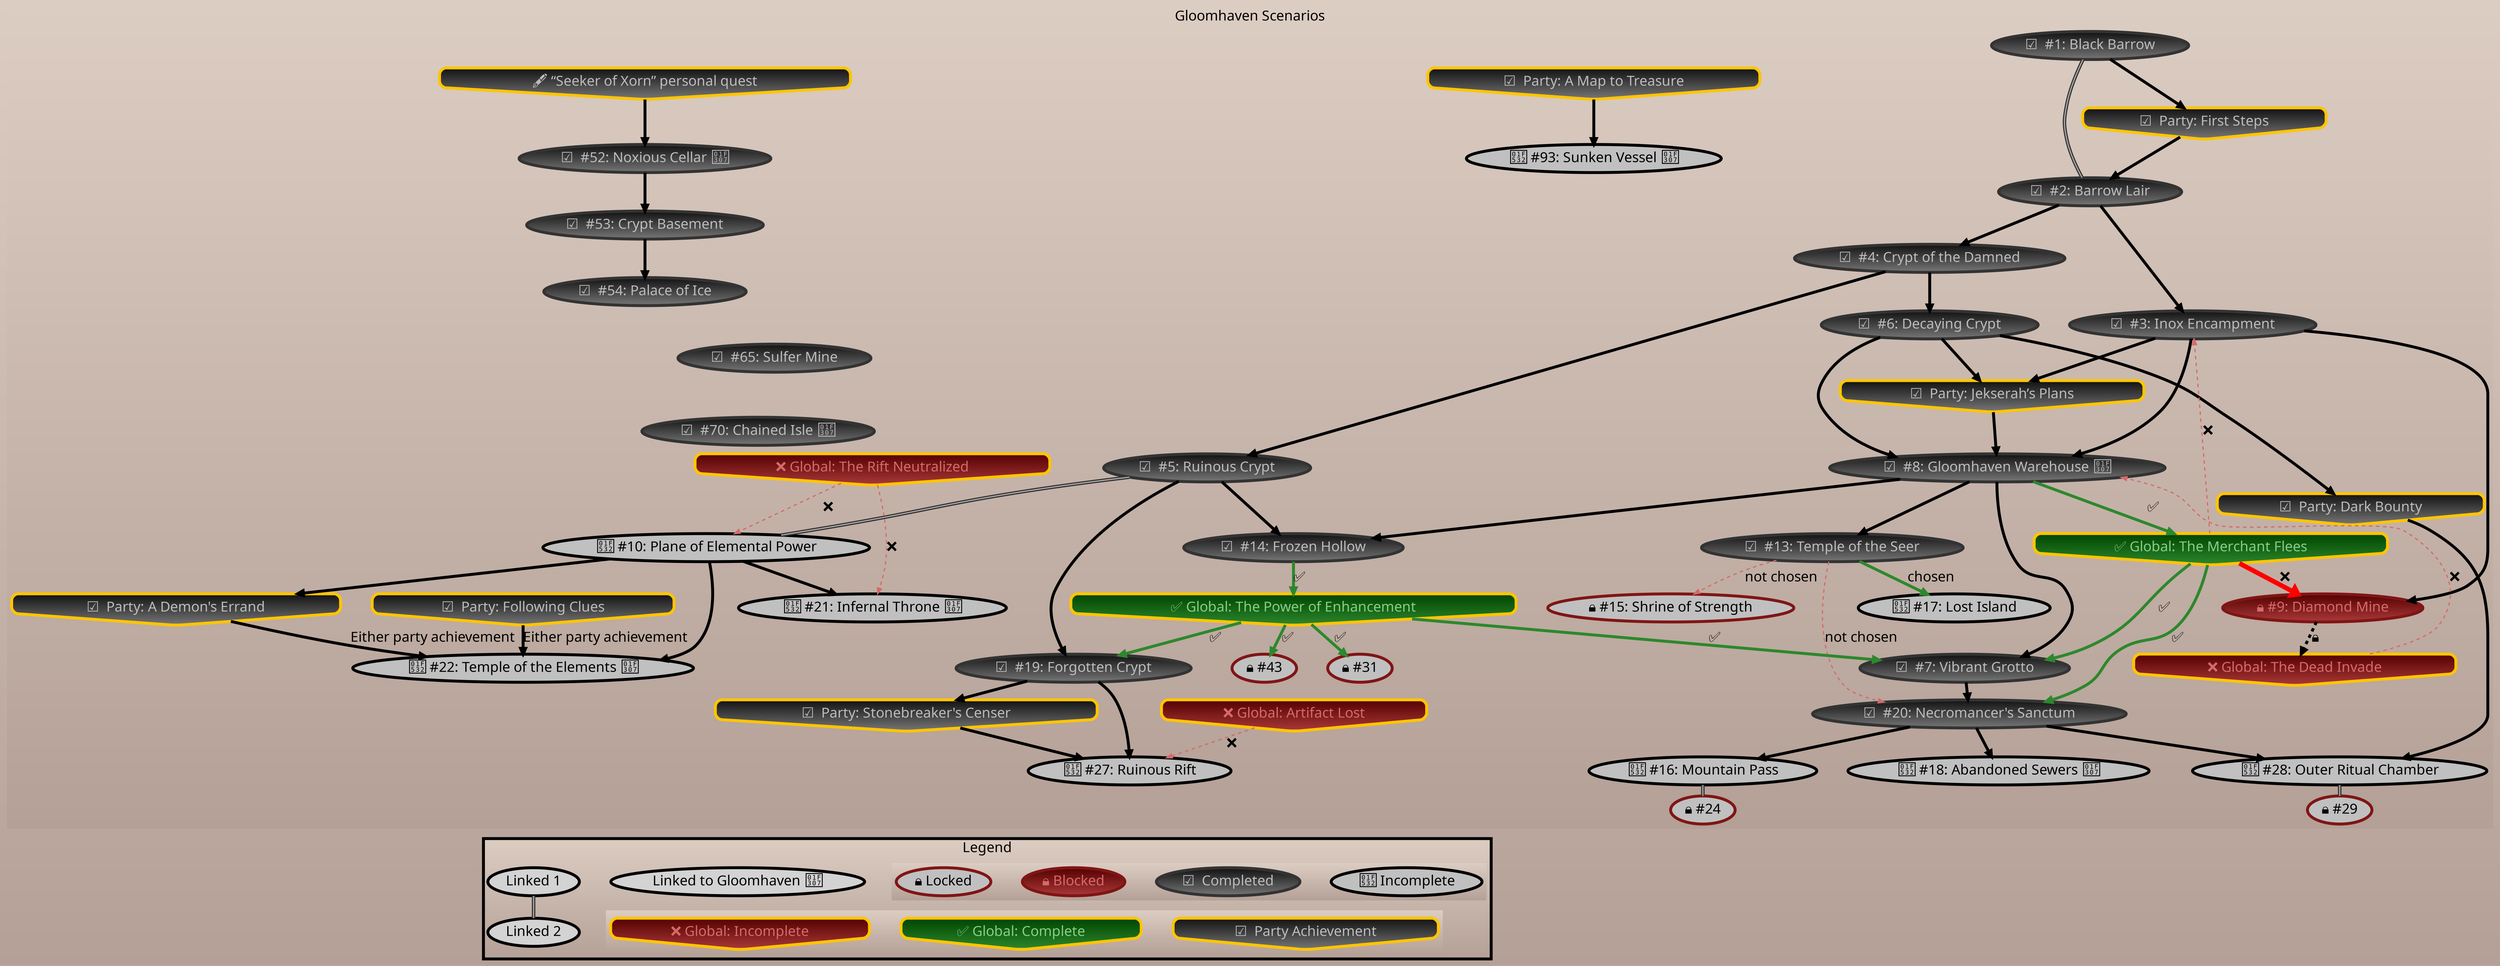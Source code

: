 digraph
{
	// Set up the Gloomhaven font Pirata One (Needs PirataOne-Gloomhaven.ttf installed from the Creator Pack)
	graph [fontname = "Pirata One", fontsize = 24, penwidth = 5, bgcolor="#DCCDC3:#B4A096" gradientangle="270"];
	node  [fontname = "Pirata One", fontsize = 24, penwidth = 5, style="rounded,filled" gradientangle="270"];
	edge  [fontname = "Pirata One", fontsize = 24, penwidth = 5];

	nodesep = 0.75;
	ranksep = 0.25;

	subgraph cluster_main
	{
		label = "Gloomhaven Scenarios";
		pencolor = transparent;

		// Scenario nodes
		{
			node [fillcolor="#111111:#777777" color="#333333" fontcolor="#BBBBBB"];
			 1 [label = "☑️  #1: Black Barrow"];
			 2 [label = "☑️  #2: Barrow Lair"];
			 3 [label = "☑️  #3: Inox Encampment"];
			 4 [label = "☑️  #4: Crypt of the Damned"];
			 5 [label = "☑️  #5: Ruinous Crypt"];
			 6 [label = "☑️  #6: Decaying Crypt"];
			 7 [label = "☑️  #7: Vibrant Grotto"];
			 8 [label = "☑️  #8: Gloomhaven Warehouse 🌇"];
			13 [label = "☑️  #13: Temple of the Seer"];
			14 [label = "☑️  #14: Frozen Hollow"];
			19 [label = "☑️  #19: Forgotten Crypt"];
			20 [label = "☑️  #20: Necromancer's Sanctum"];
			52 [label = "☑️  #52: Noxious Cellar 🌇"];
			53 [label = "☑️  #53: Crypt Basement"];
			54 [label = "☑️  #54: Palace of Ice"];
			65 [label = "☑️  #65: Sulfer Mine"];
			70 [label = "☑️  #70: Chained Isle 🌇"];
		}

		{
			node [fillcolor="gray"];
			10 [label = "🔲 #10: Plane of Elemental Power"];
			16 [label = "🔲 #16: Mountain Pass"];
			17 [label = "🔲 #17: Lost Island"];
			18 [label = "🔲 #18: Abandoned Sewers 🌇"];
			21 [label = "🔲 #21: Infernal Throne 🌇"];
			22 [label = "🔲 #22: Temple of the Elements 🌇"];
			27 [label = "🔲 #27: Ruinous Rift"];
			28 [label = "🔲 #28: Outer Ritual Chamber"];
			93 [label = "🔲 #93: Sunken Vessel 🌇"];
		}

		{
			node [fillcolor="#550000:#AA3939" color="#801515" fontcolor="#D46A6A"];
			9 [label = "🔒 #9: Diamond Mine"];
		}

		{
			node [fillcolor="gray" color="#801515"];
			15 [label = "🔒 #15: Shrine of Strength"];
			24 [label = "🔒 #24"];
			29 [label = "🔒 #29"];
			31 [label = "🔒 #31"];
			43 [label = "🔒 #43"];
		}

		{
			// Achievement Nodes
			// Gold border
			node [shape = invhouse, color="#FFC500"];

			{
				node [fillcolor="#111111:#777777" fontcolor="#BBBBBB"];
				// Party achievement nodes
				party_first_steps           [label = "☑️  Party: First Steps"];
				party_jekserahs_plans       [label = "☑️  Party: Jekserah’s Plans"];
				party_dark_bounty           [label = "☑️  Party: Dark Bounty"];
				party_stonebreakers_censer  [label = "☑️  Party: Stonebreaker's Censer"];
				party_map_to_treasure       [label = "☑️  Party: A Map to Treasure"];
				party_demons_errand         [label = "☑️  Party: A Demon's Errand"];
				party_following_clues       [label = "☑️  Party: Following Clues"];
			}

			// Global achievement nodes
			{
				node [fillcolor="#004400:#2D882D" fontcolor="#88CC88"];
				global_merchant_flees       [label = "✅ Global: The Merchant Flees"];
				global_power_of_enhancement [label = "✅ Global: The Power of Enhancement"];
			}
			{
				node [fillcolor="#550000:#AA3939" fontcolor="#D46A6A"];
				global_dead_inside          [label = "❌ Global: The Dead Invade"];
				global_rift_neutralized     [label = "❌ Global: The Rift Neutralized"];
				global_artifact_lost        [label = "❌ Global: Artifact Lost"];
			}

			{
				node [fillcolor="#111111:#777777" fontcolor="#BBBBBB"];
				quest_seeker_of_xorn        [label = "🖋️ “Seeker of Xorn” personal quest"];
			}
		}

		{rank = source 1}
		// {rank = max 54 65 70 93}

		// Scenario unlocks
		                                1 -> {/* 2, */ party_first_steps};
		party_first_steps           ->  2 -> {3, 4};
		                                3 -> {8, 9, party_jekserahs_plans};
		                                4 -> {5, 6};
		                                5 -> {/* 10, */ 14, 19};
		                                6 -> {8, party_jekserahs_plans, party_dark_bounty};
		                                7 -> {20};
		party_jekserahs_plans       ->  8 -> {7, 13, 14};
		                               10 -> {21, 22, party_demons_errand};
		                               19 -> {27, party_stonebreakers_censer};
		                               20 -> {16, 18, 28};
		{party_demons_errand, party_following_clues} -> 22 [label = "Either party achievement"];
		party_stonebreakers_censer  -> 27
		party_dark_bounty           -> 28
		quest_seeker_of_xorn        -> 52 -> {53}
		                               53 -> {54}
		party_map_to_treasure       -> 93

		subgraph OptionsChosen
		{
			edge [color = "#2D882D"   label = "chosen"];

		                               13 -> {17};
		}

		subgraph OptionsNotChosen
		{
			edge [color = "#D46A6A"   label = "not chosen" style = dashed, penwidth = 2];

		                               13 -> {15, 20};
		}

		// Global achievement requirements
		subgraph GlobalAchievements
		{
			// Incomplete at the time
			subgraph IncompleteGlobalAchievements
			{
				edge [color = "#D46A6A"   label = "❌" style = dashed, penwidth = 2];

				global_merchant_flees       ->  3;
				global_dead_inside          ->  8;
				global_rift_neutralized     -> {10, 21};
				global_artifact_lost        -> 27;
			}

			subgraph BlockedGlobalAchievementUnlocks
			{
				edge [color = "red"   label = "❌", penwidth = 8];

				global_merchant_flees       ->  9;
			}

			subgraph BlockedGlobalAchievementRequirements
			{
				edge [label = "🔒" style = dashed];

				9                           -> global_dead_inside;
			}

			subgraph CompleteGlobalAchievements
			{
				edge [color = "#2D882D" label = "✅"];

				 8 -> global_merchant_flees       -> {7, 20};
				14 -> global_power_of_enhancement -> {7, 19, 31, 43};
			}
		}

		// Scenario links (physical connections)
		subgraph ScenarioLinks
		{
			edge [dir = none, color = "gray20:gray66:gray20", penwidth = 2];

			1 ->  2;
			5 -> 10;
			16 -> 24;
			28 -> 29;
		}
	}

	subgraph cluster_legend
	{
		label = "Legend";
		pencolor = black;

		linked     [label = "Linked to Gloomhaven 🌇"];

		subgraph cluster_basic
		{
			pencolor = transparent;
			label = "";
			incomplete [fillcolor="gray" label = "🔲 Incomplete"];
			completed  [fillcolor="#111111:#777777" color="#333333" fontcolor="#BBBBBB" label = "☑️  Completed"];
			blocked    [fillcolor="#550000:#AA3939" color="#801515" fontcolor="#D46A6A" label = "🔒 Blocked"];
			locked     [fillcolor="gray" color="#801515" label = "🔒 Locked"];
		}

		subgraph cluster_achievement
		{
			pencolor = transparent;
			label = "";
			node [shape = invhouse, color="#FFC500"];
			party_achievement [label = "☑️  Party Achievement", fillcolor="#111111:#777777" fontcolor="#BBBBBB"];
			global_complete   [label = "✅ Global: Complete" fillcolor="#004400:#2D882D" fontcolor="#88CC88"];
			global_incomplete [label = "❌ Global: Incomplete" fillcolor="#550000:#AA3939" fontcolor="#D46A6A"];
		}

		completed -> party_achievement [style = invis];

		linked1     [label = "Linked 1"];
		linked2     [label = "Linked 2"];
		linked1 -> linked2 [dir = none, color = "gray20:gray66:gray20", penwidth = 2];
	}

	{24, 29} -> completed [style = invis, weight = 0.1];
}

